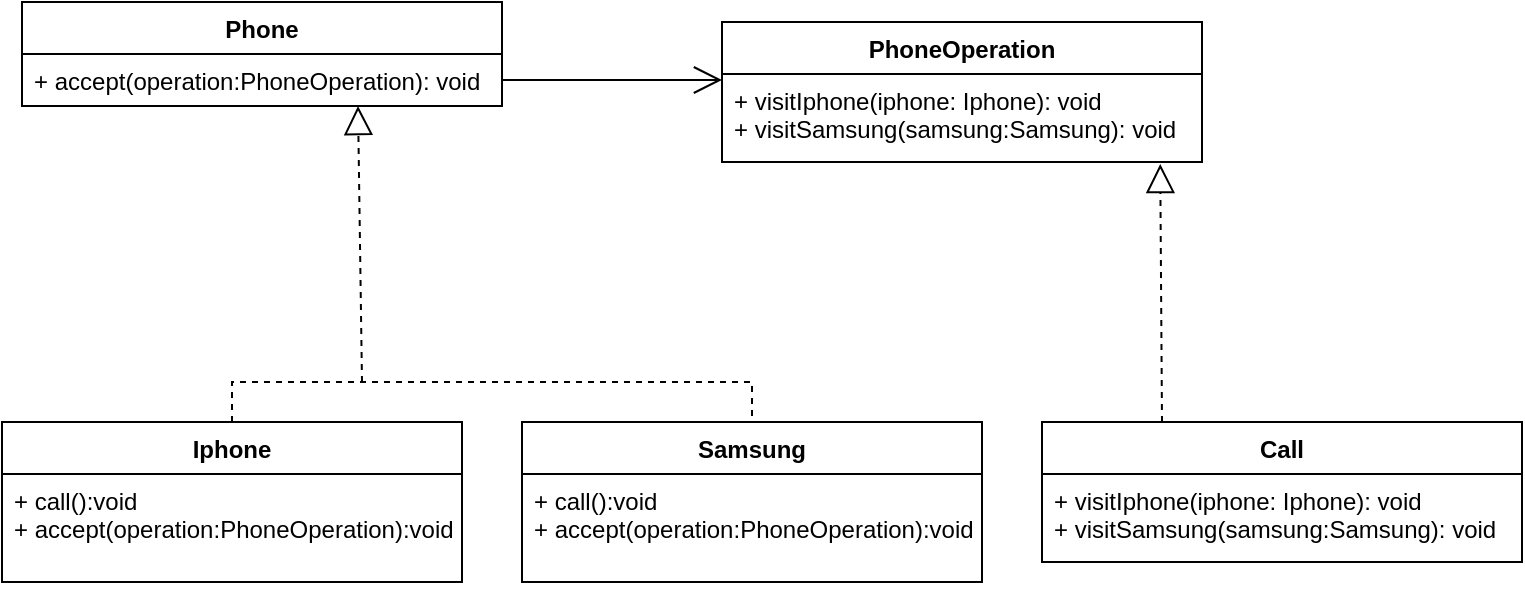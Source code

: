 <mxfile>
    <diagram id="aEQhOQ0Qnr2M9_Ss4GN7" name="Страница 1">
        <mxGraphModel dx="1117" dy="534" grid="1" gridSize="10" guides="1" tooltips="1" connect="1" arrows="1" fold="1" page="1" pageScale="1" pageWidth="827" pageHeight="1169" math="0" shadow="0">
            <root>
                <mxCell id="0"/>
                <mxCell id="1" parent="0"/>
                <mxCell id="2" value="Phone" style="swimlane;fontStyle=1;align=center;verticalAlign=top;childLayout=stackLayout;horizontal=1;startSize=26;horizontalStack=0;resizeParent=1;resizeParentMax=0;resizeLast=0;collapsible=1;marginBottom=0;" vertex="1" parent="1">
                    <mxGeometry x="30" y="70" width="240" height="52" as="geometry"/>
                </mxCell>
                <mxCell id="5" value="+ accept(operation:PhoneOperation): void" style="text;strokeColor=none;fillColor=none;align=left;verticalAlign=top;spacingLeft=4;spacingRight=4;overflow=hidden;rotatable=0;points=[[0,0.5],[1,0.5]];portConstraint=eastwest;" vertex="1" parent="2">
                    <mxGeometry y="26" width="240" height="26" as="geometry"/>
                </mxCell>
                <mxCell id="6" value="PhoneOperation" style="swimlane;fontStyle=1;align=center;verticalAlign=top;childLayout=stackLayout;horizontal=1;startSize=26;horizontalStack=0;resizeParent=1;resizeParentMax=0;resizeLast=0;collapsible=1;marginBottom=0;" vertex="1" parent="1">
                    <mxGeometry x="380" y="80" width="240" height="70" as="geometry"/>
                </mxCell>
                <mxCell id="7" value="+ visitIphone(iphone: Iphone): void&#10;+ visitSamsung(samsung:Samsung): void" style="text;strokeColor=none;fillColor=none;align=left;verticalAlign=top;spacingLeft=4;spacingRight=4;overflow=hidden;rotatable=0;points=[[0,0.5],[1,0.5]];portConstraint=eastwest;" vertex="1" parent="6">
                    <mxGeometry y="26" width="240" height="44" as="geometry"/>
                </mxCell>
                <mxCell id="17" style="edgeStyle=orthogonalEdgeStyle;rounded=0;orthogonalLoop=1;jettySize=auto;html=1;exitX=0.5;exitY=0;exitDx=0;exitDy=0;entryX=0.5;entryY=0;entryDx=0;entryDy=0;dashed=1;endArrow=none;endFill=0;" edge="1" parent="1" source="8" target="13">
                    <mxGeometry relative="1" as="geometry"/>
                </mxCell>
                <mxCell id="8" value="Iphone" style="swimlane;fontStyle=1;align=center;verticalAlign=top;childLayout=stackLayout;horizontal=1;startSize=26;horizontalStack=0;resizeParent=1;resizeParentMax=0;resizeLast=0;collapsible=1;marginBottom=0;" vertex="1" parent="1">
                    <mxGeometry x="20" y="280" width="230" height="80" as="geometry"/>
                </mxCell>
                <mxCell id="11" value="+ call():void&#10;+ accept(operation:PhoneOperation):void" style="text;strokeColor=none;fillColor=none;align=left;verticalAlign=top;spacingLeft=4;spacingRight=4;overflow=hidden;rotatable=0;points=[[0,0.5],[1,0.5]];portConstraint=eastwest;" vertex="1" parent="8">
                    <mxGeometry y="26" width="230" height="54" as="geometry"/>
                </mxCell>
                <mxCell id="13" value="Samsung" style="swimlane;fontStyle=1;align=center;verticalAlign=top;childLayout=stackLayout;horizontal=1;startSize=26;horizontalStack=0;resizeParent=1;resizeParentMax=0;resizeLast=0;collapsible=1;marginBottom=0;" vertex="1" parent="1">
                    <mxGeometry x="280" y="280" width="230" height="80" as="geometry"/>
                </mxCell>
                <mxCell id="14" value="+ call():void&#10;+ accept(operation:PhoneOperation):void" style="text;strokeColor=none;fillColor=none;align=left;verticalAlign=top;spacingLeft=4;spacingRight=4;overflow=hidden;rotatable=0;points=[[0,0.5],[1,0.5]];portConstraint=eastwest;" vertex="1" parent="13">
                    <mxGeometry y="26" width="230" height="54" as="geometry"/>
                </mxCell>
                <mxCell id="15" value="Call" style="swimlane;fontStyle=1;align=center;verticalAlign=top;childLayout=stackLayout;horizontal=1;startSize=26;horizontalStack=0;resizeParent=1;resizeParentMax=0;resizeLast=0;collapsible=1;marginBottom=0;" vertex="1" parent="1">
                    <mxGeometry x="540" y="280" width="240" height="70" as="geometry"/>
                </mxCell>
                <mxCell id="16" value="+ visitIphone(iphone: Iphone): void&#10;+ visitSamsung(samsung:Samsung): void" style="text;strokeColor=none;fillColor=none;align=left;verticalAlign=top;spacingLeft=4;spacingRight=4;overflow=hidden;rotatable=0;points=[[0,0.5],[1,0.5]];portConstraint=eastwest;" vertex="1" parent="15">
                    <mxGeometry y="26" width="240" height="44" as="geometry"/>
                </mxCell>
                <mxCell id="18" value="" style="endArrow=block;dashed=1;endFill=0;endSize=12;html=1;entryX=0.7;entryY=1;entryDx=0;entryDy=0;entryPerimeter=0;" edge="1" parent="1" target="5">
                    <mxGeometry width="160" relative="1" as="geometry">
                        <mxPoint x="200" y="260" as="sourcePoint"/>
                        <mxPoint x="490" y="280" as="targetPoint"/>
                    </mxGeometry>
                </mxCell>
                <mxCell id="19" value="" style="endArrow=block;dashed=1;endFill=0;endSize=12;html=1;exitX=0.25;exitY=0;exitDx=0;exitDy=0;entryX=0.913;entryY=1.023;entryDx=0;entryDy=0;entryPerimeter=0;" edge="1" parent="1" source="15" target="7">
                    <mxGeometry width="160" relative="1" as="geometry">
                        <mxPoint x="330" y="280" as="sourcePoint"/>
                        <mxPoint x="490" y="280" as="targetPoint"/>
                    </mxGeometry>
                </mxCell>
                <mxCell id="20" value="" style="endArrow=open;endFill=1;endSize=12;html=1;exitX=1;exitY=0.5;exitDx=0;exitDy=0;" edge="1" parent="1" source="5">
                    <mxGeometry width="160" relative="1" as="geometry">
                        <mxPoint x="330" y="280" as="sourcePoint"/>
                        <mxPoint x="380" y="109" as="targetPoint"/>
                    </mxGeometry>
                </mxCell>
            </root>
        </mxGraphModel>
    </diagram>
</mxfile>